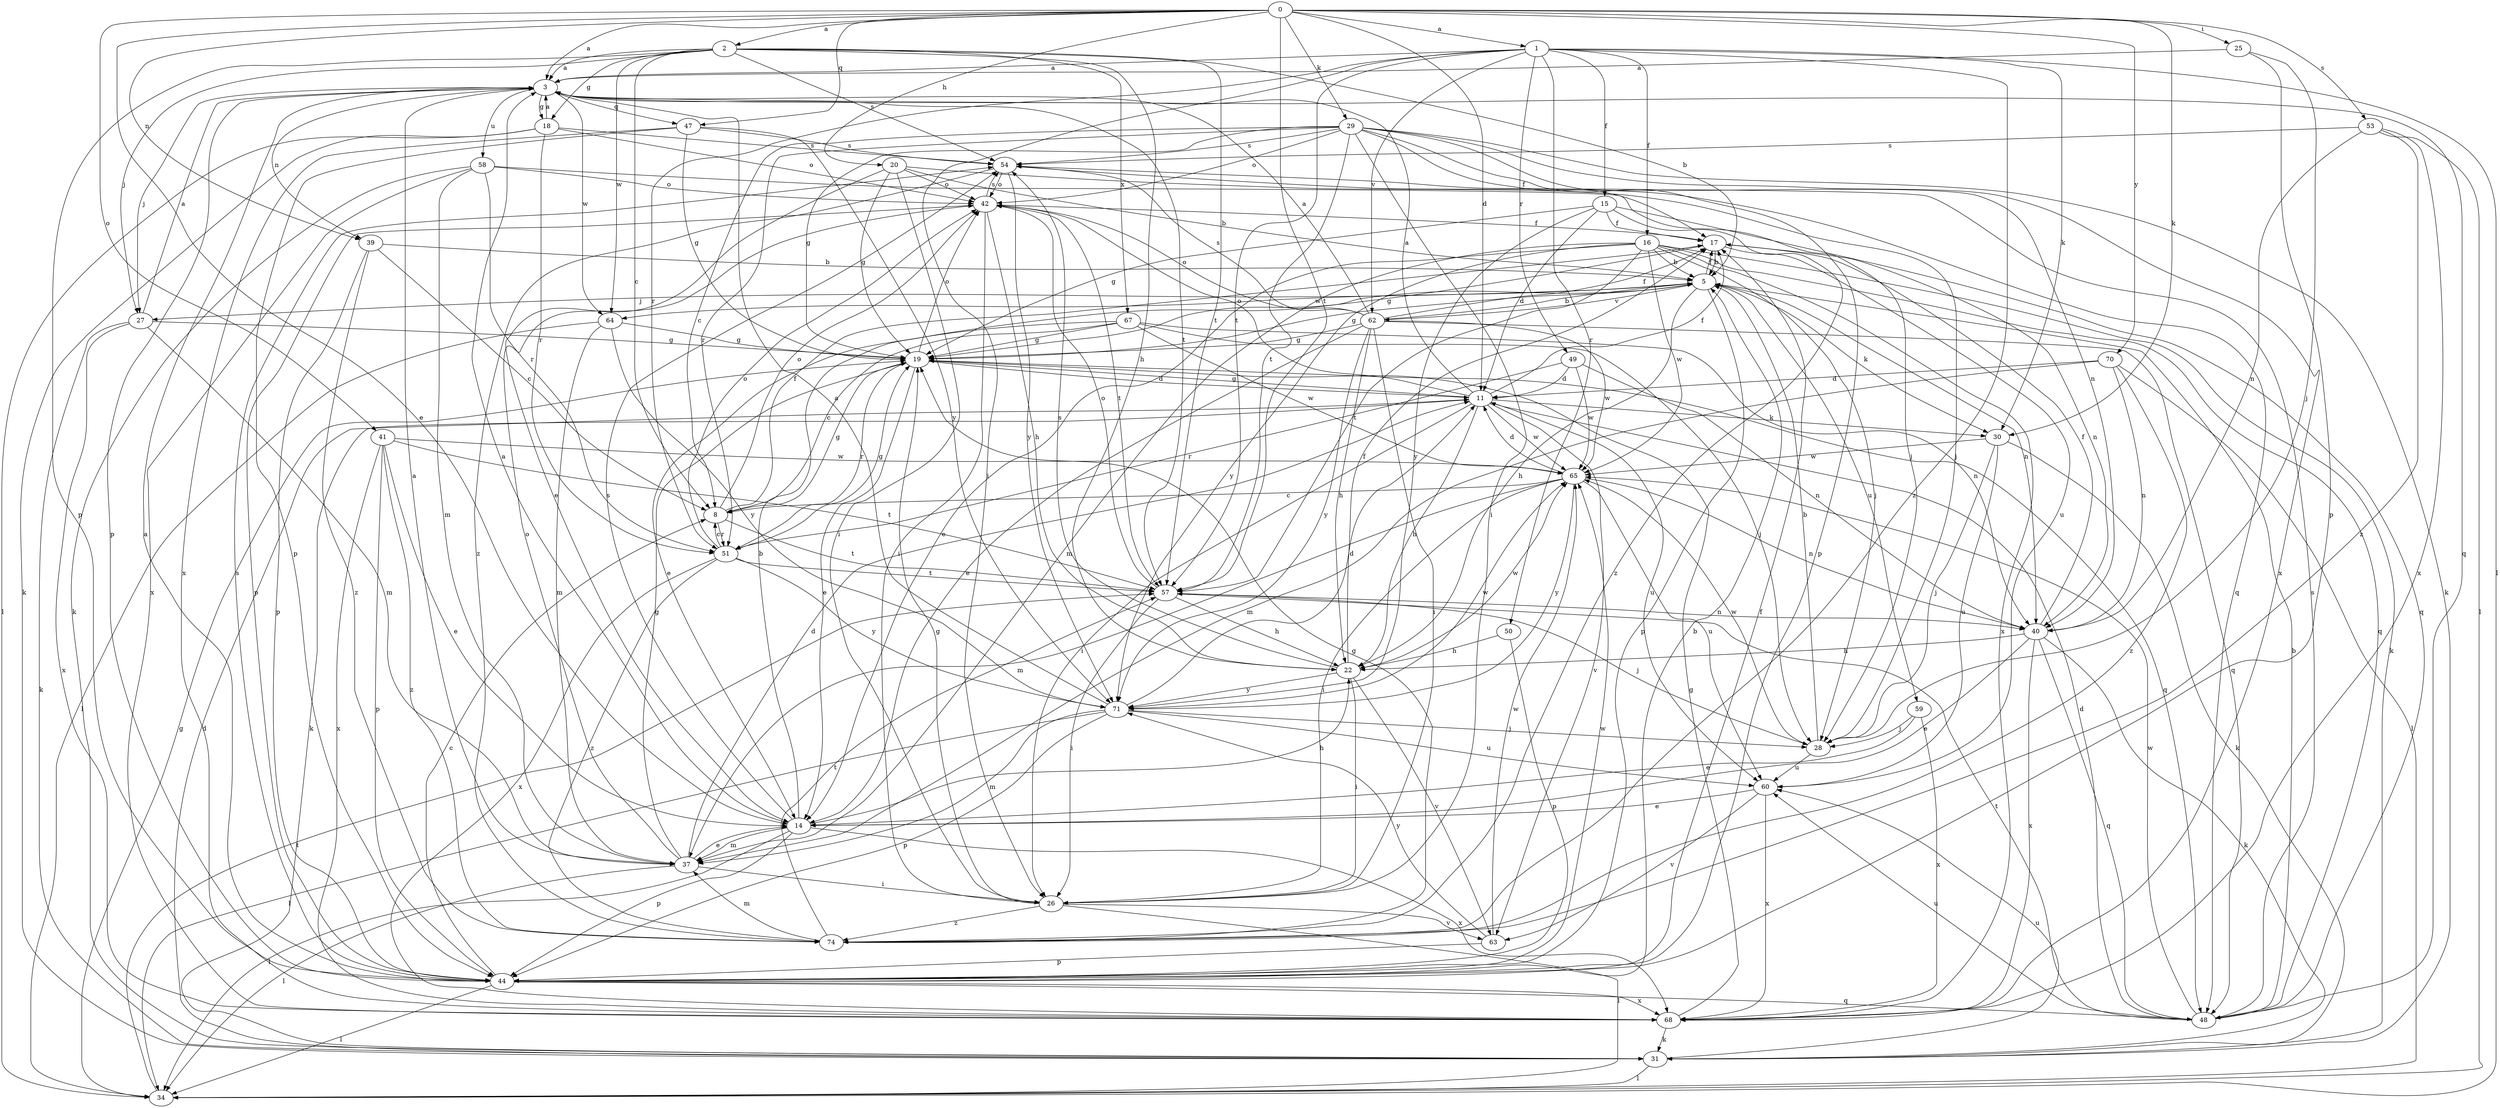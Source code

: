 strict digraph  {
0;
1;
2;
3;
5;
8;
11;
14;
15;
16;
17;
18;
19;
20;
22;
25;
26;
27;
28;
29;
30;
31;
34;
37;
39;
40;
41;
42;
44;
47;
48;
49;
50;
51;
53;
54;
57;
58;
59;
60;
62;
63;
64;
65;
67;
68;
70;
71;
74;
0 -> 1  [label=a];
0 -> 2  [label=a];
0 -> 3  [label=a];
0 -> 11  [label=d];
0 -> 14  [label=e];
0 -> 20  [label=h];
0 -> 25  [label=i];
0 -> 29  [label=k];
0 -> 30  [label=k];
0 -> 39  [label=n];
0 -> 41  [label=o];
0 -> 47  [label=q];
0 -> 53  [label=s];
0 -> 57  [label=t];
0 -> 70  [label=y];
1 -> 3  [label=a];
1 -> 15  [label=f];
1 -> 16  [label=f];
1 -> 26  [label=i];
1 -> 30  [label=k];
1 -> 34  [label=l];
1 -> 49  [label=r];
1 -> 50  [label=r];
1 -> 51  [label=r];
1 -> 57  [label=t];
1 -> 62  [label=v];
1 -> 74  [label=z];
2 -> 3  [label=a];
2 -> 5  [label=b];
2 -> 8  [label=c];
2 -> 18  [label=g];
2 -> 22  [label=h];
2 -> 27  [label=j];
2 -> 44  [label=p];
2 -> 54  [label=s];
2 -> 57  [label=t];
2 -> 64  [label=w];
2 -> 67  [label=x];
3 -> 18  [label=g];
3 -> 27  [label=j];
3 -> 39  [label=n];
3 -> 44  [label=p];
3 -> 47  [label=q];
3 -> 48  [label=q];
3 -> 57  [label=t];
3 -> 58  [label=u];
3 -> 64  [label=w];
5 -> 17  [label=f];
5 -> 19  [label=g];
5 -> 22  [label=h];
5 -> 27  [label=j];
5 -> 30  [label=k];
5 -> 40  [label=n];
5 -> 44  [label=p];
5 -> 59  [label=u];
5 -> 62  [label=v];
5 -> 64  [label=w];
8 -> 17  [label=f];
8 -> 19  [label=g];
8 -> 42  [label=o];
8 -> 51  [label=r];
8 -> 57  [label=t];
11 -> 3  [label=a];
11 -> 17  [label=f];
11 -> 19  [label=g];
11 -> 22  [label=h];
11 -> 26  [label=i];
11 -> 30  [label=k];
11 -> 31  [label=k];
11 -> 42  [label=o];
11 -> 60  [label=u];
11 -> 63  [label=v];
11 -> 65  [label=w];
14 -> 3  [label=a];
14 -> 5  [label=b];
14 -> 22  [label=h];
14 -> 34  [label=l];
14 -> 37  [label=m];
14 -> 44  [label=p];
14 -> 54  [label=s];
14 -> 68  [label=x];
15 -> 11  [label=d];
15 -> 17  [label=f];
15 -> 19  [label=g];
15 -> 48  [label=q];
15 -> 71  [label=y];
15 -> 74  [label=z];
16 -> 5  [label=b];
16 -> 14  [label=e];
16 -> 28  [label=j];
16 -> 31  [label=k];
16 -> 37  [label=m];
16 -> 48  [label=q];
16 -> 57  [label=t];
16 -> 65  [label=w];
16 -> 68  [label=x];
16 -> 71  [label=y];
17 -> 5  [label=b];
17 -> 19  [label=g];
17 -> 40  [label=n];
17 -> 60  [label=u];
18 -> 3  [label=a];
18 -> 31  [label=k];
18 -> 34  [label=l];
18 -> 42  [label=o];
18 -> 51  [label=r];
18 -> 54  [label=s];
19 -> 11  [label=d];
19 -> 14  [label=e];
19 -> 42  [label=o];
19 -> 48  [label=q];
19 -> 51  [label=r];
20 -> 5  [label=b];
20 -> 14  [label=e];
20 -> 19  [label=g];
20 -> 26  [label=i];
20 -> 28  [label=j];
20 -> 42  [label=o];
22 -> 17  [label=f];
22 -> 26  [label=i];
22 -> 54  [label=s];
22 -> 63  [label=v];
22 -> 65  [label=w];
22 -> 71  [label=y];
25 -> 3  [label=a];
25 -> 28  [label=j];
25 -> 44  [label=p];
26 -> 19  [label=g];
26 -> 34  [label=l];
26 -> 63  [label=v];
26 -> 74  [label=z];
27 -> 3  [label=a];
27 -> 19  [label=g];
27 -> 31  [label=k];
27 -> 37  [label=m];
27 -> 68  [label=x];
28 -> 5  [label=b];
28 -> 60  [label=u];
28 -> 65  [label=w];
29 -> 8  [label=c];
29 -> 17  [label=f];
29 -> 19  [label=g];
29 -> 26  [label=i];
29 -> 31  [label=k];
29 -> 40  [label=n];
29 -> 42  [label=o];
29 -> 44  [label=p];
29 -> 51  [label=r];
29 -> 54  [label=s];
29 -> 57  [label=t];
29 -> 68  [label=x];
30 -> 28  [label=j];
30 -> 31  [label=k];
30 -> 60  [label=u];
30 -> 65  [label=w];
31 -> 11  [label=d];
31 -> 34  [label=l];
31 -> 60  [label=u];
34 -> 19  [label=g];
34 -> 57  [label=t];
37 -> 3  [label=a];
37 -> 11  [label=d];
37 -> 14  [label=e];
37 -> 19  [label=g];
37 -> 26  [label=i];
37 -> 34  [label=l];
37 -> 42  [label=o];
39 -> 5  [label=b];
39 -> 8  [label=c];
39 -> 44  [label=p];
39 -> 74  [label=z];
40 -> 14  [label=e];
40 -> 17  [label=f];
40 -> 22  [label=h];
40 -> 31  [label=k];
40 -> 48  [label=q];
40 -> 68  [label=x];
41 -> 14  [label=e];
41 -> 44  [label=p];
41 -> 57  [label=t];
41 -> 65  [label=w];
41 -> 68  [label=x];
41 -> 74  [label=z];
42 -> 17  [label=f];
42 -> 22  [label=h];
42 -> 26  [label=i];
42 -> 44  [label=p];
42 -> 54  [label=s];
42 -> 57  [label=t];
44 -> 3  [label=a];
44 -> 5  [label=b];
44 -> 8  [label=c];
44 -> 17  [label=f];
44 -> 34  [label=l];
44 -> 48  [label=q];
44 -> 54  [label=s];
44 -> 65  [label=w];
44 -> 68  [label=x];
47 -> 19  [label=g];
47 -> 44  [label=p];
47 -> 54  [label=s];
47 -> 68  [label=x];
47 -> 71  [label=y];
48 -> 5  [label=b];
48 -> 11  [label=d];
48 -> 54  [label=s];
48 -> 57  [label=t];
48 -> 60  [label=u];
48 -> 65  [label=w];
49 -> 11  [label=d];
49 -> 40  [label=n];
49 -> 51  [label=r];
49 -> 65  [label=w];
50 -> 22  [label=h];
50 -> 44  [label=p];
51 -> 8  [label=c];
51 -> 19  [label=g];
51 -> 42  [label=o];
51 -> 57  [label=t];
51 -> 68  [label=x];
51 -> 71  [label=y];
51 -> 74  [label=z];
53 -> 34  [label=l];
53 -> 40  [label=n];
53 -> 54  [label=s];
53 -> 68  [label=x];
53 -> 74  [label=z];
54 -> 42  [label=o];
54 -> 48  [label=q];
54 -> 71  [label=y];
54 -> 74  [label=z];
57 -> 22  [label=h];
57 -> 26  [label=i];
57 -> 28  [label=j];
57 -> 40  [label=n];
57 -> 42  [label=o];
58 -> 28  [label=j];
58 -> 31  [label=k];
58 -> 37  [label=m];
58 -> 42  [label=o];
58 -> 51  [label=r];
58 -> 68  [label=x];
59 -> 14  [label=e];
59 -> 28  [label=j];
59 -> 68  [label=x];
60 -> 14  [label=e];
60 -> 63  [label=v];
60 -> 68  [label=x];
62 -> 3  [label=a];
62 -> 5  [label=b];
62 -> 14  [label=e];
62 -> 17  [label=f];
62 -> 19  [label=g];
62 -> 22  [label=h];
62 -> 26  [label=i];
62 -> 42  [label=o];
62 -> 48  [label=q];
62 -> 54  [label=s];
62 -> 65  [label=w];
62 -> 71  [label=y];
63 -> 44  [label=p];
63 -> 65  [label=w];
63 -> 71  [label=y];
64 -> 19  [label=g];
64 -> 34  [label=l];
64 -> 37  [label=m];
64 -> 71  [label=y];
65 -> 8  [label=c];
65 -> 11  [label=d];
65 -> 26  [label=i];
65 -> 37  [label=m];
65 -> 40  [label=n];
65 -> 60  [label=u];
65 -> 71  [label=y];
67 -> 8  [label=c];
67 -> 14  [label=e];
67 -> 19  [label=g];
67 -> 28  [label=j];
67 -> 40  [label=n];
67 -> 65  [label=w];
68 -> 19  [label=g];
68 -> 31  [label=k];
70 -> 11  [label=d];
70 -> 34  [label=l];
70 -> 37  [label=m];
70 -> 40  [label=n];
70 -> 74  [label=z];
71 -> 3  [label=a];
71 -> 11  [label=d];
71 -> 28  [label=j];
71 -> 34  [label=l];
71 -> 37  [label=m];
71 -> 44  [label=p];
71 -> 60  [label=u];
71 -> 65  [label=w];
74 -> 19  [label=g];
74 -> 37  [label=m];
74 -> 57  [label=t];
}
